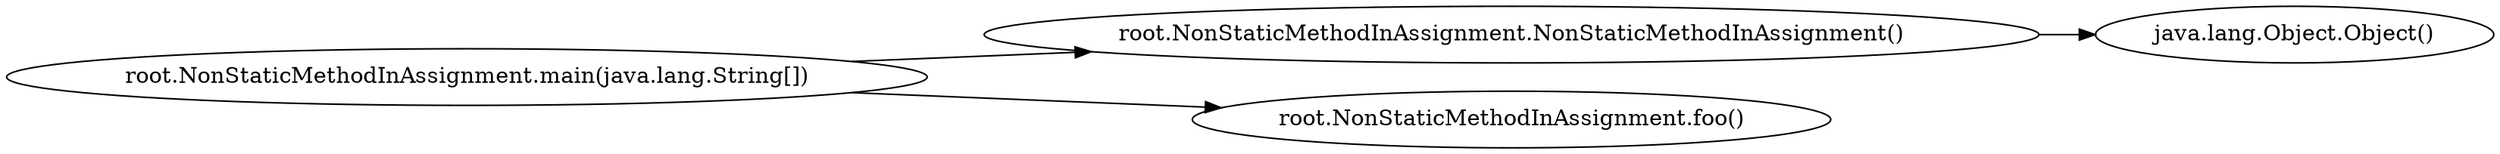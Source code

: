 digraph graphname {
rankdir="LR";
0 [label="root.NonStaticMethodInAssignment.NonStaticMethodInAssignment()"]
3 [label="root.NonStaticMethodInAssignment.foo()"]
1 [label="java.lang.Object.Object()"]
2 [label="root.NonStaticMethodInAssignment.main(java.lang.String[])"]
0 -> 1
2 -> 0
2 -> 3
}

